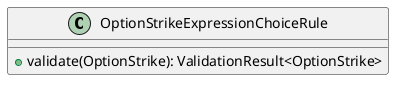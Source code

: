 @startuml

    class OptionStrikeExpressionChoiceRule [[OptionStrikeExpressionChoiceRule.html]] {
        +validate(OptionStrike): ValidationResult<OptionStrike>
    }

@enduml
